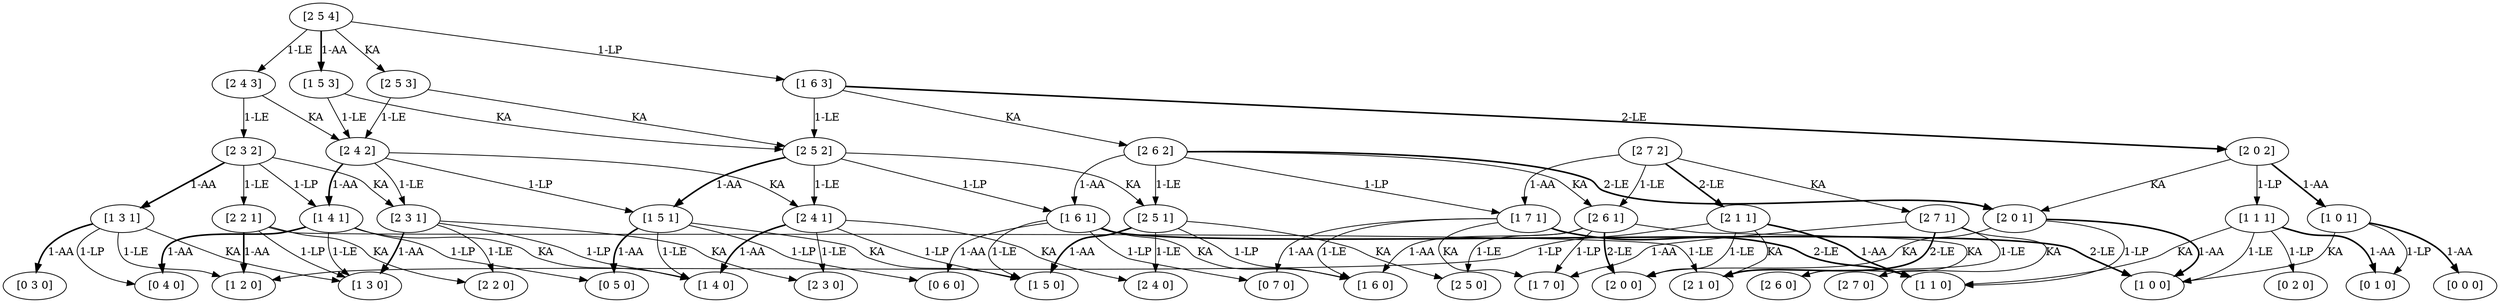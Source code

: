 digraph  {
	node [label="\N"];
	0	 [capacity="[2]",
		label="[2 7 0]",
		stock="[7]",
		time=0,
		value=0.0];
	1	 [capacity="[2]",
		label="[2 7 1]",
		stock="[7]",
		time=1,
		value=120.0];
	1 -> 0 [key=0,
	goal="[2 7 0]",
	label=KA,
	modus=KA,
	not_best_politic=True,
	revenue=0,
	time=1,
	weight=0.0,
	weight_goal=0.0];
5 [capacity="[2]",
	label="[2 6 0]",
	stock="[6]",
	time=0,
	value=0.0];
1 -> 5 [key=1,
goal="[2 6 0]",
label="1-LE",
modus=LE,
not_best_politic=True,
revenue=100,
time=1,
weight=100.0,
weight_goal=0.0];
30 [capacity="[2]",
label="[2 1 0]",
stock="[1]",
time=0,
value=0.0];
1 -> 30 [key=2,
goal="[2 1 0]",
label="2-LE",
modus=LE,
not_best_politic=False,
revenue=200,
style=bold,
time=1,
weight=200.0,
weight_goal=0.0];
40 [capacity="[1]",
label="[1 7 0]",
stock="[7]",
time=0,
value=0.0];
1 -> 40 [key=1,
goal="[1 7 0]",
label="1-AA",
modus=AA,
not_best_politic=True,
revenue=100,
time=1,
weight=100.0,
weight_goal=0.0];
2 [capacity="[2]",
label="[2 7 2]",
stock="[7]",
time=2,
value=238.0];
2 -> 1 [key=0,
goal="[2 7 1]",
label=KA,
modus=KA,
not_best_politic=True,
revenue=0,
time=2,
weight=0.0,
weight_goal=120.0];
6 [capacity="[2]",
label="[2 6 1]",
stock="[6]",
time=1,
value=120.0];
2 -> 6 [key=1,
goal="[2 6 1]",
label="1-LE",
modus=LE,
not_best_politic=True,
revenue=100,
time=2,
weight=100.0,
weight_goal=120.0];
31 [capacity="[2]",
label="[2 1 1]",
stock="[1]",
time=1,
value=100.0];
2 -> 31 [key=2,
goal="[2 1 1]",
label="2-LE",
modus=LE,
not_best_politic=False,
revenue=200,
style=bold,
time=2,
weight=180.0,
weight_goal=100.0];
41 [capacity="[1]",
label="[1 7 1]",
stock="[7]",
time=1,
value=120.0];
2 -> 41 [key=1,
goal="[1 7 1]",
label="1-AA",
modus=AA,
not_best_politic=True,
revenue=100,
time=2,
weight=100.0,
weight_goal=120.0];
6 -> 5 [key=0,
goal="[2 6 0]",
label=KA,
modus=KA,
not_best_politic=True,
revenue=0,
time=1,
weight=0.0,
weight_goal=0.0];
10 [capacity="[2]",
label="[2 5 0]",
stock="[5]",
time=0,
value=0.0];
6 -> 10 [key=1,
goal="[2 5 0]",
label="1-LE",
modus=LE,
not_best_politic=True,
revenue=100,
time=1,
weight=100.0,
weight_goal=0.0];
35 [capacity="[2]",
label="[2 0 0]",
stock="[0]",
time=0,
value=0.0];
6 -> 35 [key=2,
goal="[2 0 0]",
label="2-LE",
modus=LE,
not_best_politic=False,
revenue=200,
style=bold,
time=1,
weight=200.0,
weight_goal=0.0];
6 -> 40 [key=1,
goal="[1 7 0]",
label="1-LP",
modus=LP,
not_best_politic=True,
revenue=0,
time=1,
weight=0.0,
weight_goal=0.0];
45 [capacity="[1]",
label="[1 6 0]",
stock="[6]",
time=0,
value=0.0];
6 -> 45 [key=1,
goal="[1 6 0]",
label="1-AA",
modus=AA,
not_best_politic=True,
revenue=100,
time=1,
weight=100.0,
weight_goal=0.0];
7 [capacity="[2]",
label="[2 6 2]",
stock="[6]",
time=2,
value=223.0];
7 -> 6 [key=0,
goal="[2 6 1]",
label=KA,
modus=KA,
not_best_politic=True,
revenue=0,
time=2,
weight=0.0,
weight_goal=120.0];
11 [capacity="[2]",
label="[2 5 1]",
stock="[5]",
time=1,
value=100.0];
7 -> 11 [key=1,
goal="[2 5 1]",
label="1-LE",
modus=LE,
not_best_politic=True,
revenue=100,
time=2,
weight=80.0,
weight_goal=100.0];
36 [capacity="[2]",
label="[2 0 1]",
stock="[0]",
time=1,
value=50.0];
7 -> 36 [key=2,
goal="[2 0 1]",
label="2-LE",
modus=LE,
not_best_politic=False,
revenue=200,
style=bold,
time=2,
weight=130.0,
weight_goal=50.0];
7 -> 41 [key=1,
goal="[1 7 1]",
label="1-LP",
modus=LP,
not_best_politic=True,
revenue=0,
time=2,
weight=0.0,
weight_goal=120.0];
46 [capacity="[1]",
label="[1 6 1]",
stock="[6]",
time=1,
value=120.0];
7 -> 46 [key=1,
goal="[1 6 1]",
label="1-AA",
modus=AA,
not_best_politic=True,
revenue=100,
time=2,
weight=100.0,
weight_goal=120.0];
11 -> 10 [key=0,
goal="[2 5 0]",
label=KA,
modus=KA,
not_best_politic=True,
revenue=0,
time=1,
weight=0.0,
weight_goal=0.0];
15 [capacity="[2]",
label="[2 4 0]",
stock="[4]",
time=0,
value=0.0];
11 -> 15 [key=1,
goal="[2 4 0]",
label="1-LE",
modus=LE,
not_best_politic=True,
revenue=100,
time=1,
weight=100.0,
weight_goal=0.0];
11 -> 45 [key=1,
goal="[1 6 0]",
label="1-LP",
modus=LP,
not_best_politic=True,
revenue=0,
time=1,
weight=0.0,
weight_goal=0.0];
50 [capacity="[1]",
label="[1 5 0]",
stock="[5]",
time=0,
value=0.0];
11 -> 50 [key=1,
goal="[1 5 0]",
label="1-AA",
modus=AA,
not_best_politic=False,
revenue=100,
style=bold,
time=1,
weight=100.0,
weight_goal=0.0];
12 [capacity="[2]",
label="[2 5 2]",
stock="[5]",
time=2,
value=210.0];
12 -> 11 [key=0,
goal="[2 5 1]",
label=KA,
modus=KA,
not_best_politic=True,
revenue=0,
time=2,
weight=0.0,
weight_goal=100.0];
16 [capacity="[2]",
label="[2 4 1]",
stock="[4]",
time=1,
value=100.0];
12 -> 16 [key=1,
goal="[2 4 1]",
label="1-LE",
modus=LE,
not_best_politic=True,
revenue=100,
time=2,
weight=100.0,
weight_goal=100.0];
12 -> 46 [key=1,
goal="[1 6 1]",
label="1-LP",
modus=LP,
not_best_politic=True,
revenue=0,
time=2,
weight=20.0,
weight_goal=120.0];
51 [capacity="[1]",
label="[1 5 1]",
stock="[5]",
time=1,
value=100.0];
12 -> 51 [key=1,
goal="[1 5 1]",
label="1-AA",
modus=AA,
not_best_politic=False,
revenue=100,
style=bold,
time=2,
weight=100.0,
weight_goal=100.0];
13 [capacity="[2]",
label="[2 5 3]",
stock="[5]",
time=3,
value=311.5];
13 -> 12 [key=0,
goal="[2 5 2]",
label=KA,
modus=KA,
not_best_politic=True,
revenue=0,
time=3,
weight=0.0,
weight_goal=210.0];
17 [capacity="[2]",
label="[2 4 2]",
stock="[4]",
time=2,
value=200.0];
13 -> 17 [key=1,
goal="[2 4 2]",
label="1-LE",
modus=LE,
not_best_politic=True,
revenue=100,
time=3,
weight=90.0,
weight_goal=200.0];
14 [capacity="[2]",
label="[2 5 4]",
stock="[5]",
time=4,
value=419.594];
14 -> 13 [key=0,
goal="[2 5 3]",
label=KA,
modus=KA,
not_best_politic=True,
revenue=0,
time=4,
weight=0.0,
weight_goal=311.5];
18 [capacity="[2]",
label="[2 4 3]",
stock="[4]",
time=3,
value=305.0];
14 -> 18 [key=1,
goal="[2 4 3]",
label="1-LE",
modus=LE,
not_best_politic=True,
revenue=100,
time=4,
weight=93.5,
weight_goal=305.0];
48 [capacity="[1]",
label="[1 6 3]",
stock="[6]",
time=3,
value=334.188];
14 -> 48 [key=1,
goal="[1 6 3]",
label="1-LP",
modus=LP,
not_best_politic=True,
revenue=0,
time=4,
weight=22.6875,
weight_goal=334.188];
53 [capacity="[1]",
label="[1 5 3]",
stock="[5]",
time=3,
value=311.5];
14 -> 53 [key=1,
goal="[1 5 3]",
label="1-AA",
modus=AA,
not_best_politic=False,
revenue=100,
style=bold,
time=4,
weight=100.0,
weight_goal=311.5];
16 -> 15 [key=0,
goal="[2 4 0]",
label=KA,
modus=KA,
not_best_politic=True,
revenue=0,
time=1,
weight=0.0,
weight_goal=0.0];
20 [capacity="[2]",
label="[2 3 0]",
stock="[3]",
time=0,
value=0.0];
16 -> 20 [key=1,
goal="[2 3 0]",
label="1-LE",
modus=LE,
not_best_politic=True,
revenue=100,
time=1,
weight=100.0,
weight_goal=0.0];
16 -> 50 [key=1,
goal="[1 5 0]",
label="1-LP",
modus=LP,
not_best_politic=True,
revenue=0,
time=1,
weight=0.0,
weight_goal=0.0];
55 [capacity="[1]",
label="[1 4 0]",
stock="[4]",
time=0,
value=0.0];
16 -> 55 [key=1,
goal="[1 4 0]",
label="1-AA",
modus=AA,
not_best_politic=False,
revenue=100,
style=bold,
time=1,
weight=100.0,
weight_goal=0.0];
17 -> 16 [key=0,
goal="[2 4 1]",
label=KA,
modus=KA,
not_best_politic=True,
revenue=0,
time=2,
weight=0.0,
weight_goal=100.0];
21 [capacity="[2]",
label="[2 3 1]",
stock="[3]",
time=1,
value=100.0];
17 -> 21 [key=1,
goal="[2 3 1]",
label="1-LE",
modus=LE,
not_best_politic=True,
revenue=100,
time=2,
weight=100.0,
weight_goal=100.0];
17 -> 51 [key=1,
goal="[1 5 1]",
label="1-LP",
modus=LP,
not_best_politic=True,
revenue=0,
time=2,
weight=0.0,
weight_goal=100.0];
56 [capacity="[1]",
label="[1 4 1]",
stock="[4]",
time=1,
value=100.0];
17 -> 56 [key=1,
goal="[1 4 1]",
label="1-AA",
modus=AA,
not_best_politic=False,
revenue=100,
style=bold,
time=2,
weight=100.0,
weight_goal=100.0];
18 -> 17 [key=0,
goal="[2 4 2]",
label=KA,
modus=KA,
not_best_politic=True,
revenue=0,
time=3,
weight=0.0,
weight_goal=200.0];
22 [capacity="[2]",
label="[2 3 2]",
stock="[3]",
time=2,
value=200.0];
18 -> 22 [key=1,
goal="[2 3 2]",
label="1-LE",
modus=LE,
not_best_politic=True,
revenue=100,
time=3,
weight=100.0,
weight_goal=200.0];
21 -> 20 [key=0,
goal="[2 3 0]",
label=KA,
modus=KA,
not_best_politic=True,
revenue=0,
time=1,
weight=0.0,
weight_goal=0.0];
25 [capacity="[2]",
label="[2 2 0]",
stock="[2]",
time=0,
value=0.0];
21 -> 25 [key=1,
goal="[2 2 0]",
label="1-LE",
modus=LE,
not_best_politic=True,
revenue=100,
time=1,
weight=100.0,
weight_goal=0.0];
21 -> 55 [key=1,
goal="[1 4 0]",
label="1-LP",
modus=LP,
not_best_politic=True,
revenue=0,
time=1,
weight=0.0,
weight_goal=0.0];
60 [capacity="[1]",
label="[1 3 0]",
stock="[3]",
time=0,
value=0.0];
21 -> 60 [key=1,
goal="[1 3 0]",
label="1-AA",
modus=AA,
not_best_politic=False,
revenue=100,
style=bold,
time=1,
weight=100.0,
weight_goal=0.0];
22 -> 21 [key=0,
goal="[2 3 1]",
label=KA,
modus=KA,
not_best_politic=True,
revenue=0,
time=2,
weight=0.0,
weight_goal=100.0];
26 [capacity="[2]",
label="[2 2 1]",
stock="[2]",
time=1,
value=100.0];
22 -> 26 [key=1,
goal="[2 2 1]",
label="1-LE",
modus=LE,
not_best_politic=True,
revenue=100,
time=2,
weight=100.0,
weight_goal=100.0];
22 -> 56 [key=1,
goal="[1 4 1]",
label="1-LP",
modus=LP,
not_best_politic=True,
revenue=0,
time=2,
weight=0.0,
weight_goal=100.0];
61 [capacity="[1]",
label="[1 3 1]",
stock="[3]",
time=1,
value=100.0];
22 -> 61 [key=1,
goal="[1 3 1]",
label="1-AA",
modus=AA,
not_best_politic=False,
revenue=100,
style=bold,
time=2,
weight=100.0,
weight_goal=100.0];
26 -> 25 [key=0,
goal="[2 2 0]",
label=KA,
modus=KA,
not_best_politic=True,
revenue=0,
time=1,
weight=0.0,
weight_goal=0.0];
26 -> 30 [key=1,
goal="[2 1 0]",
label="1-LE",
modus=LE,
not_best_politic=True,
revenue=100,
time=1,
weight=100.0,
weight_goal=0.0];
26 -> 60 [key=1,
goal="[1 3 0]",
label="1-LP",
modus=LP,
not_best_politic=True,
revenue=0,
time=1,
weight=0.0,
weight_goal=0.0];
65 [capacity="[1]",
label="[1 2 0]",
stock="[2]",
time=0,
value=0.0];
26 -> 65 [key=1,
goal="[1 2 0]",
label="1-AA",
modus=AA,
not_best_politic=False,
revenue=100,
style=bold,
time=1,
weight=100.0,
weight_goal=0.0];
31 -> 30 [key=0,
goal="[2 1 0]",
label=KA,
modus=KA,
not_best_politic=True,
revenue=0,
time=1,
weight=0.0,
weight_goal=0.0];
31 -> 35 [key=1,
goal="[2 0 0]",
label="1-LE",
modus=LE,
not_best_politic=True,
revenue=100,
time=1,
weight=100.0,
weight_goal=0.0];
31 -> 65 [key=1,
goal="[1 2 0]",
label="1-LP",
modus=LP,
not_best_politic=True,
revenue=0,
time=1,
weight=0.0,
weight_goal=0.0];
70 [capacity="[1]",
label="[1 1 0]",
stock="[1]",
time=0,
value=0.0];
31 -> 70 [key=1,
goal="[1 1 0]",
label="1-AA",
modus=AA,
not_best_politic=False,
revenue=100,
style=bold,
time=1,
weight=100.0,
weight_goal=0.0];
36 -> 35 [key=0,
goal="[2 0 0]",
label=KA,
modus=KA,
not_best_politic=True,
revenue=0,
time=1,
weight=0.0,
weight_goal=0.0];
36 -> 70 [key=1,
goal="[1 1 0]",
label="1-LP",
modus=LP,
not_best_politic=True,
revenue=0,
time=1,
weight=0.0,
weight_goal=0.0];
75 [capacity="[1]",
label="[1 0 0]",
stock="[0]",
time=0,
value=0.0];
36 -> 75 [key=1,
goal="[1 0 0]",
label="1-AA",
modus=AA,
not_best_politic=False,
revenue=100,
style=bold,
time=1,
weight=100.0,
weight_goal=0.0];
37 [capacity="[2]",
label="[2 0 2]",
stock="[0]",
time=2,
value=125.0];
37 -> 36 [key=0,
goal="[2 0 1]",
label=KA,
modus=KA,
not_best_politic=True,
revenue=0,
time=2,
weight=0.0,
weight_goal=50.0];
71 [capacity="[1]",
label="[1 1 1]",
stock="[1]",
time=1,
value=100.0];
37 -> 71 [key=1,
goal="[1 1 1]",
label="1-LP",
modus=LP,
not_best_politic=True,
revenue=0,
time=2,
weight=50.0,
weight_goal=100.0];
76 [capacity="[1]",
label="[1 0 1]",
stock="[0]",
time=1,
value=50.0];
37 -> 76 [key=1,
goal="[1 0 1]",
label="1-AA",
modus=AA,
not_best_politic=False,
revenue=100,
style=bold,
time=2,
weight=100.0,
weight_goal=50.0];
41 -> 40 [key=0,
goal="[1 7 0]",
label=KA,
modus=KA,
not_best_politic=True,
revenue=0,
time=1,
weight=0.0,
weight_goal=0.0];
41 -> 45 [key=1,
goal="[1 6 0]",
label="1-LE",
modus=LE,
not_best_politic=True,
revenue=100,
time=1,
weight=100.0,
weight_goal=0.0];
41 -> 70 [key=2,
goal="[1 1 0]",
label="2-LE",
modus=LE,
not_best_politic=False,
revenue=200,
style=bold,
time=1,
weight=200.0,
weight_goal=0.0];
80 [capacity="[0]",
label="[0 7 0]",
stock="[7]",
time=0,
value=0.0];
41 -> 80 [key=1,
goal="[0 7 0]",
label="1-AA",
modus=AA,
not_best_politic=True,
revenue=100,
time=1,
weight=100.0,
weight_goal=0.0];
46 -> 45 [key=0,
goal="[1 6 0]",
label=KA,
modus=KA,
not_best_politic=True,
revenue=0,
time=1,
weight=0.0,
weight_goal=0.0];
46 -> 50 [key=1,
goal="[1 5 0]",
label="1-LE",
modus=LE,
not_best_politic=True,
revenue=100,
time=1,
weight=100.0,
weight_goal=0.0];
46 -> 75 [key=2,
goal="[1 0 0]",
label="2-LE",
modus=LE,
not_best_politic=False,
revenue=200,
style=bold,
time=1,
weight=200.0,
weight_goal=0.0];
46 -> 80 [key=1,
goal="[0 7 0]",
label="1-LP",
modus=LP,
not_best_politic=True,
revenue=0,
time=1,
weight=0.0,
weight_goal=0.0];
85 [capacity="[0]",
label="[0 6 0]",
stock="[6]",
time=0,
value=0.0];
46 -> 85 [key=1,
goal="[0 6 0]",
label="1-AA",
modus=AA,
not_best_politic=True,
revenue=100,
time=1,
weight=100.0,
weight_goal=0.0];
48 -> 7 [key=0,
goal="[2 6 2]",
label=KA,
modus=KA,
not_best_politic=True,
revenue=0,
time=3,
weight=0.0,
weight_goal=223.0];
48 -> 12 [key=1,
goal="[2 5 2]",
label="1-LE",
modus=LE,
not_best_politic=True,
revenue=100,
time=3,
weight=87.0,
weight_goal=210.0];
48 -> 37 [key=2,
goal="[2 0 2]",
label="2-LE",
modus=LE,
not_best_politic=False,
revenue=200,
style=bold,
time=3,
weight=102.0,
weight_goal=125.0];
51 -> 50 [key=0,
goal="[1 5 0]",
label=KA,
modus=KA,
not_best_politic=True,
revenue=0,
time=1,
weight=0.0,
weight_goal=0.0];
51 -> 55 [key=1,
goal="[1 4 0]",
label="1-LE",
modus=LE,
not_best_politic=True,
revenue=100,
time=1,
weight=100.0,
weight_goal=0.0];
51 -> 85 [key=1,
goal="[0 6 0]",
label="1-LP",
modus=LP,
not_best_politic=True,
revenue=0,
time=1,
weight=0.0,
weight_goal=0.0];
90 [capacity="[0]",
label="[0 5 0]",
stock="[5]",
time=0,
value=0.0];
51 -> 90 [key=1,
goal="[0 5 0]",
label="1-AA",
modus=AA,
not_best_politic=False,
revenue=100,
style=bold,
time=1,
weight=100.0,
weight_goal=0.0];
53 -> 12 [key=0,
goal="[2 5 2]",
label=KA,
modus=KA,
not_best_politic=True,
revenue=0,
time=3,
weight=0.0,
weight_goal=210.0];
53 -> 17 [key=1,
goal="[2 4 2]",
label="1-LE",
modus=LE,
not_best_politic=True,
revenue=100,
time=3,
weight=90.0,
weight_goal=200.0];
56 -> 55 [key=0,
goal="[1 4 0]",
label=KA,
modus=KA,
not_best_politic=True,
revenue=0,
time=1,
weight=0.0,
weight_goal=0.0];
56 -> 60 [key=1,
goal="[1 3 0]",
label="1-LE",
modus=LE,
not_best_politic=True,
revenue=100,
time=1,
weight=100.0,
weight_goal=0.0];
56 -> 90 [key=1,
goal="[0 5 0]",
label="1-LP",
modus=LP,
not_best_politic=True,
revenue=0,
time=1,
weight=0.0,
weight_goal=0.0];
95 [capacity="[0]",
label="[0 4 0]",
stock="[4]",
time=0,
value=0.0];
56 -> 95 [key=1,
goal="[0 4 0]",
label="1-AA",
modus=AA,
not_best_politic=False,
revenue=100,
style=bold,
time=1,
weight=100.0,
weight_goal=0.0];
61 -> 60 [key=0,
goal="[1 3 0]",
label=KA,
modus=KA,
not_best_politic=True,
revenue=0,
time=1,
weight=0.0,
weight_goal=0.0];
61 -> 65 [key=1,
goal="[1 2 0]",
label="1-LE",
modus=LE,
not_best_politic=True,
revenue=100,
time=1,
weight=100.0,
weight_goal=0.0];
61 -> 95 [key=1,
goal="[0 4 0]",
label="1-LP",
modus=LP,
not_best_politic=True,
revenue=0,
time=1,
weight=0.0,
weight_goal=0.0];
100 [capacity="[0]",
label="[0 3 0]",
stock="[3]",
time=0,
value=0.0];
61 -> 100 [key=1,
goal="[0 3 0]",
label="1-AA",
modus=AA,
not_best_politic=False,
revenue=100,
style=bold,
time=1,
weight=100.0,
weight_goal=0.0];
71 -> 70 [key=0,
goal="[1 1 0]",
label=KA,
modus=KA,
not_best_politic=True,
revenue=0,
time=1,
weight=0.0,
weight_goal=0.0];
71 -> 75 [key=1,
goal="[1 0 0]",
label="1-LE",
modus=LE,
not_best_politic=True,
revenue=100,
time=1,
weight=100.0,
weight_goal=0.0];
105 [capacity="[0]",
label="[0 2 0]",
stock="[2]",
time=0,
value=0.0];
71 -> 105 [key=1,
goal="[0 2 0]",
label="1-LP",
modus=LP,
not_best_politic=True,
revenue=0,
time=1,
weight=0.0,
weight_goal=0.0];
110 [capacity="[0]",
label="[0 1 0]",
stock="[1]",
time=0,
value=0.0];
71 -> 110 [key=1,
goal="[0 1 0]",
label="1-AA",
modus=AA,
not_best_politic=False,
revenue=100,
style=bold,
time=1,
weight=100.0,
weight_goal=0.0];
76 -> 75 [key=0,
goal="[1 0 0]",
label=KA,
modus=KA,
not_best_politic=True,
revenue=0,
time=1,
weight=0.0,
weight_goal=0.0];
76 -> 110 [key=1,
goal="[0 1 0]",
label="1-LP",
modus=LP,
not_best_politic=True,
revenue=0,
time=1,
weight=0.0,
weight_goal=0.0];
115 [capacity="[0]",
label="[0 0 0]",
stock="[0]",
time=0,
value=0.0];
76 -> 115 [key=1,
goal="[0 0 0]",
label="1-AA",
modus=AA,
not_best_politic=False,
revenue=100,
style=bold,
time=1,
weight=100.0,
weight_goal=0.0];
}
